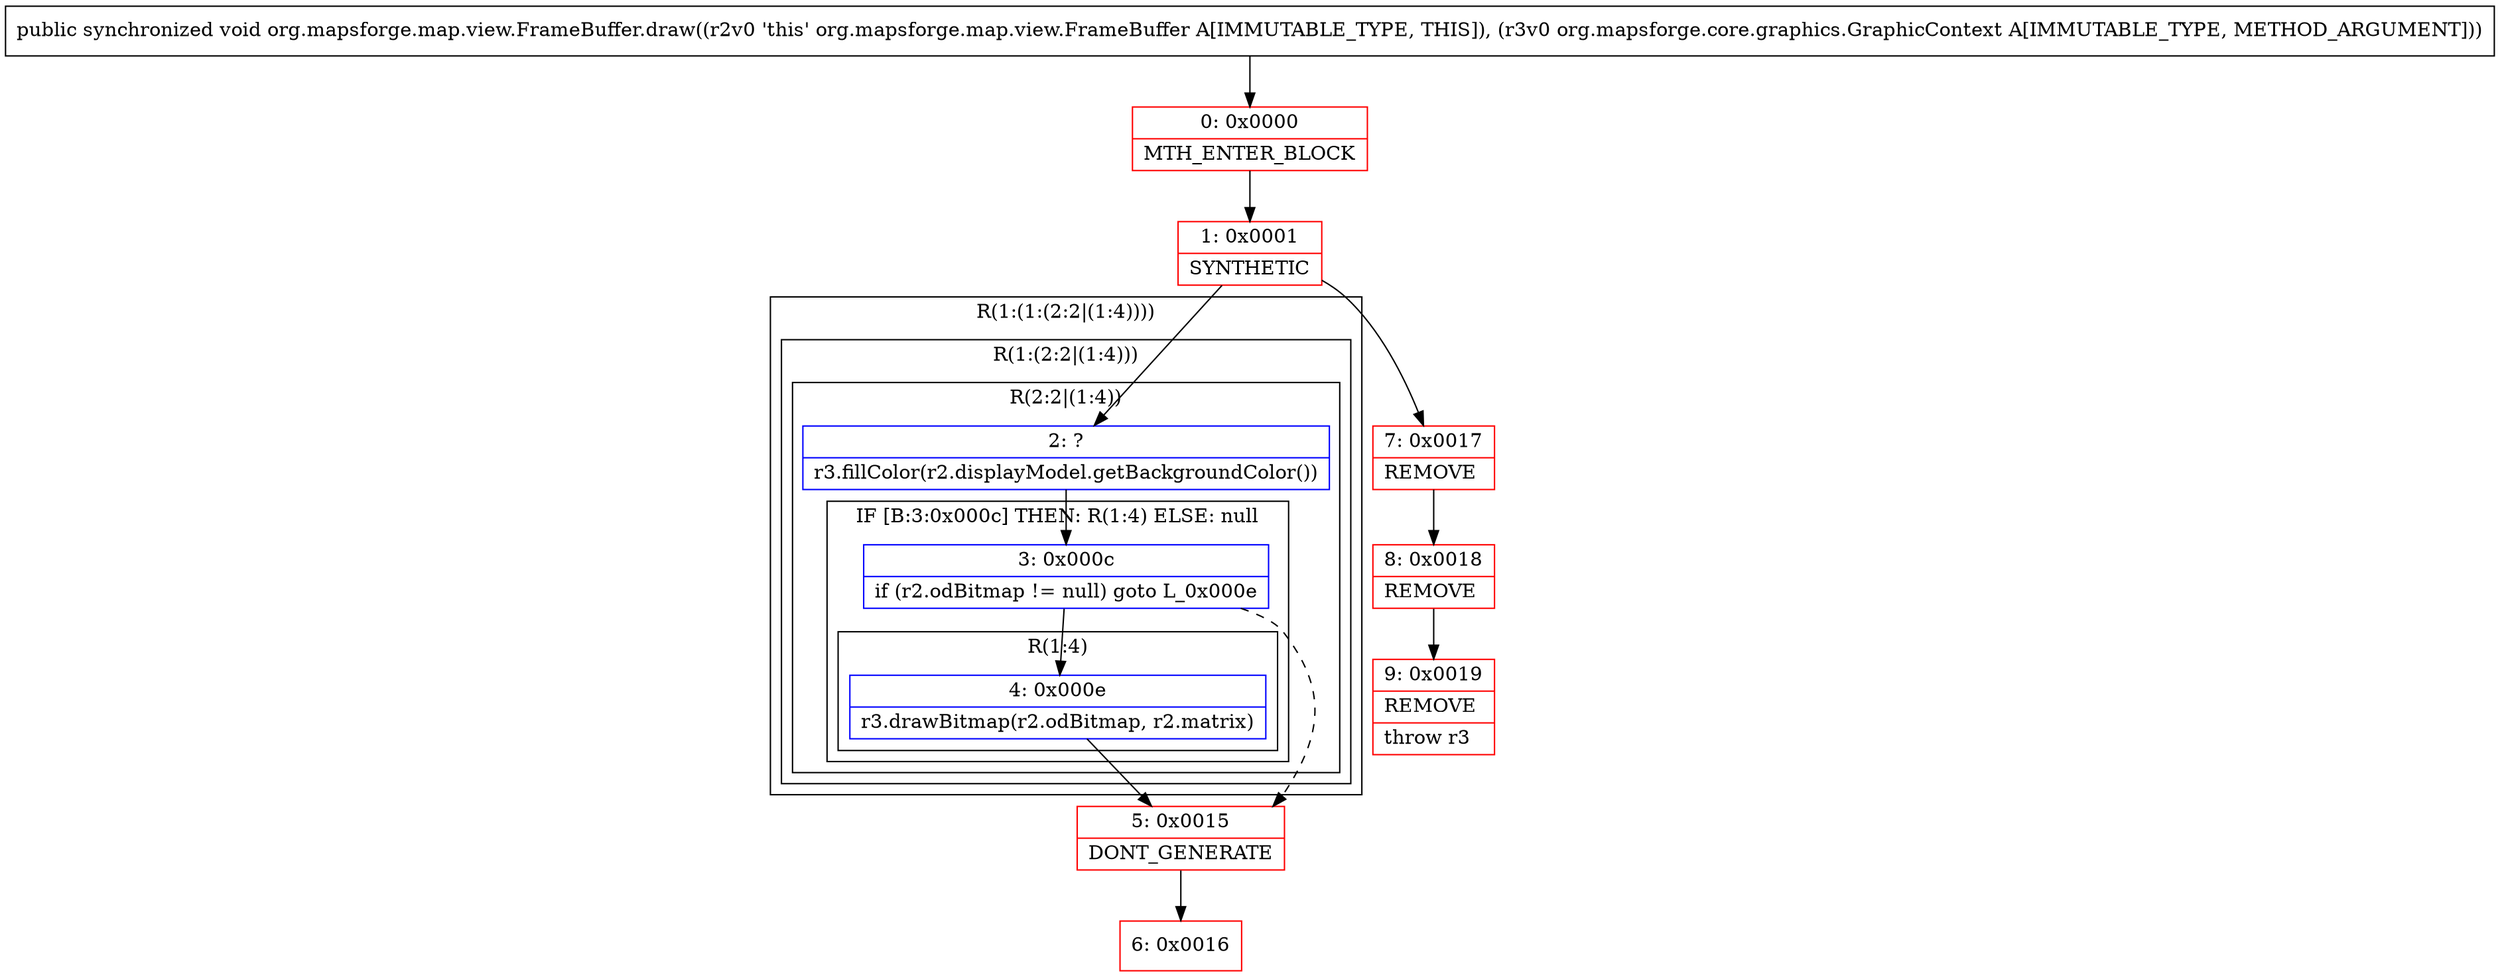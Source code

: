 digraph "CFG fororg.mapsforge.map.view.FrameBuffer.draw(Lorg\/mapsforge\/core\/graphics\/GraphicContext;)V" {
subgraph cluster_Region_916650033 {
label = "R(1:(1:(2:2|(1:4))))";
node [shape=record,color=blue];
subgraph cluster_Region_1747254672 {
label = "R(1:(2:2|(1:4)))";
node [shape=record,color=blue];
subgraph cluster_Region_600662219 {
label = "R(2:2|(1:4))";
node [shape=record,color=blue];
Node_2 [shape=record,label="{2\:\ ?|r3.fillColor(r2.displayModel.getBackgroundColor())\l}"];
subgraph cluster_IfRegion_1074513620 {
label = "IF [B:3:0x000c] THEN: R(1:4) ELSE: null";
node [shape=record,color=blue];
Node_3 [shape=record,label="{3\:\ 0x000c|if (r2.odBitmap != null) goto L_0x000e\l}"];
subgraph cluster_Region_1632230804 {
label = "R(1:4)";
node [shape=record,color=blue];
Node_4 [shape=record,label="{4\:\ 0x000e|r3.drawBitmap(r2.odBitmap, r2.matrix)\l}"];
}
}
}
}
}
Node_0 [shape=record,color=red,label="{0\:\ 0x0000|MTH_ENTER_BLOCK\l}"];
Node_1 [shape=record,color=red,label="{1\:\ 0x0001|SYNTHETIC\l}"];
Node_5 [shape=record,color=red,label="{5\:\ 0x0015|DONT_GENERATE\l}"];
Node_6 [shape=record,color=red,label="{6\:\ 0x0016}"];
Node_7 [shape=record,color=red,label="{7\:\ 0x0017|REMOVE\l}"];
Node_8 [shape=record,color=red,label="{8\:\ 0x0018|REMOVE\l}"];
Node_9 [shape=record,color=red,label="{9\:\ 0x0019|REMOVE\l|throw r3\l}"];
MethodNode[shape=record,label="{public synchronized void org.mapsforge.map.view.FrameBuffer.draw((r2v0 'this' org.mapsforge.map.view.FrameBuffer A[IMMUTABLE_TYPE, THIS]), (r3v0 org.mapsforge.core.graphics.GraphicContext A[IMMUTABLE_TYPE, METHOD_ARGUMENT])) }"];
MethodNode -> Node_0;
Node_2 -> Node_3;
Node_3 -> Node_4;
Node_3 -> Node_5[style=dashed];
Node_4 -> Node_5;
Node_0 -> Node_1;
Node_1 -> Node_2;
Node_1 -> Node_7;
Node_5 -> Node_6;
Node_7 -> Node_8;
Node_8 -> Node_9;
}

